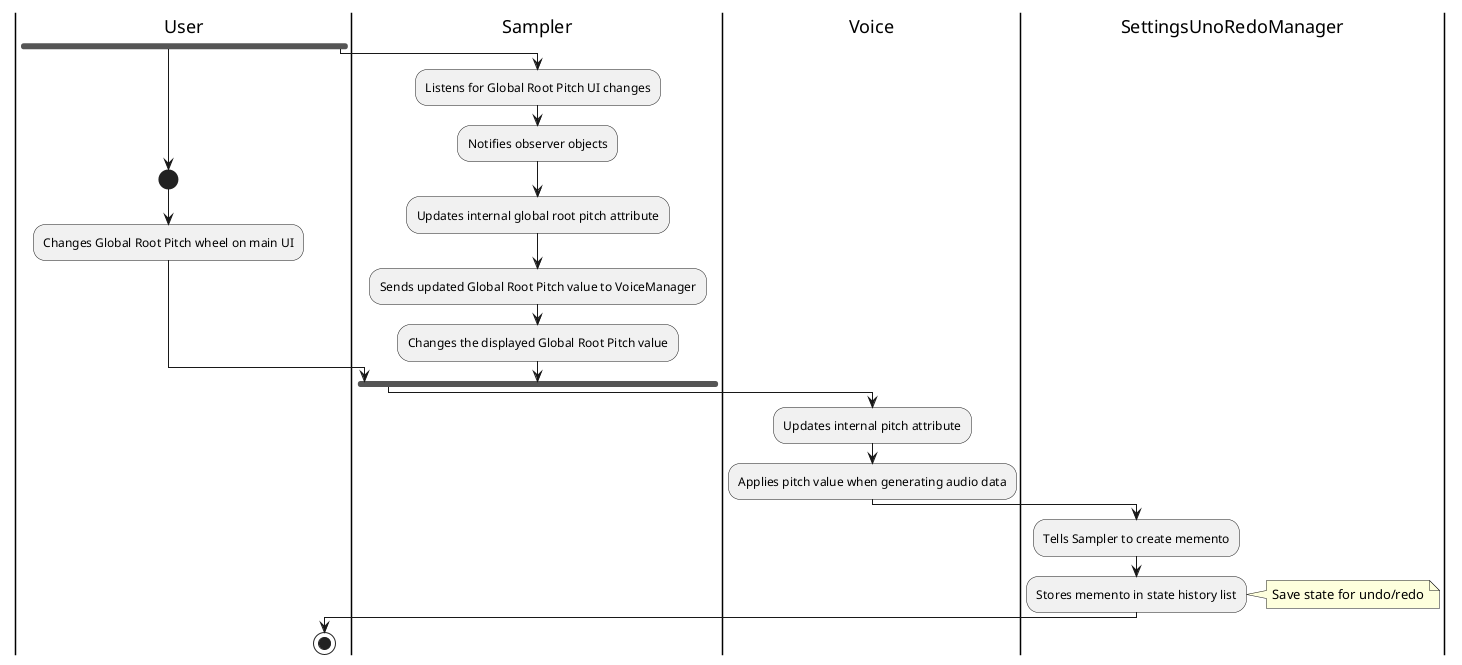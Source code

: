 @startuml

|User|
fork
start
:Changes Global Root Pitch wheel on main UI;
fork again

|Sampler|
:Listens for Global Root Pitch UI changes;
:Notifies observer objects;
:Updates internal global root pitch attribute;
:Sends updated Global Root Pitch value to VoiceManager;
:Changes the displayed Global Root Pitch value;
end fork

|Voice|
:Updates internal pitch attribute;
:Applies pitch value when generating audio data;

|SettingsUnoRedoManager|
:Tells Sampler to create memento;
:Stores memento in state history list;
note right: Save state for undo/redo

|User|
stop
@enduml